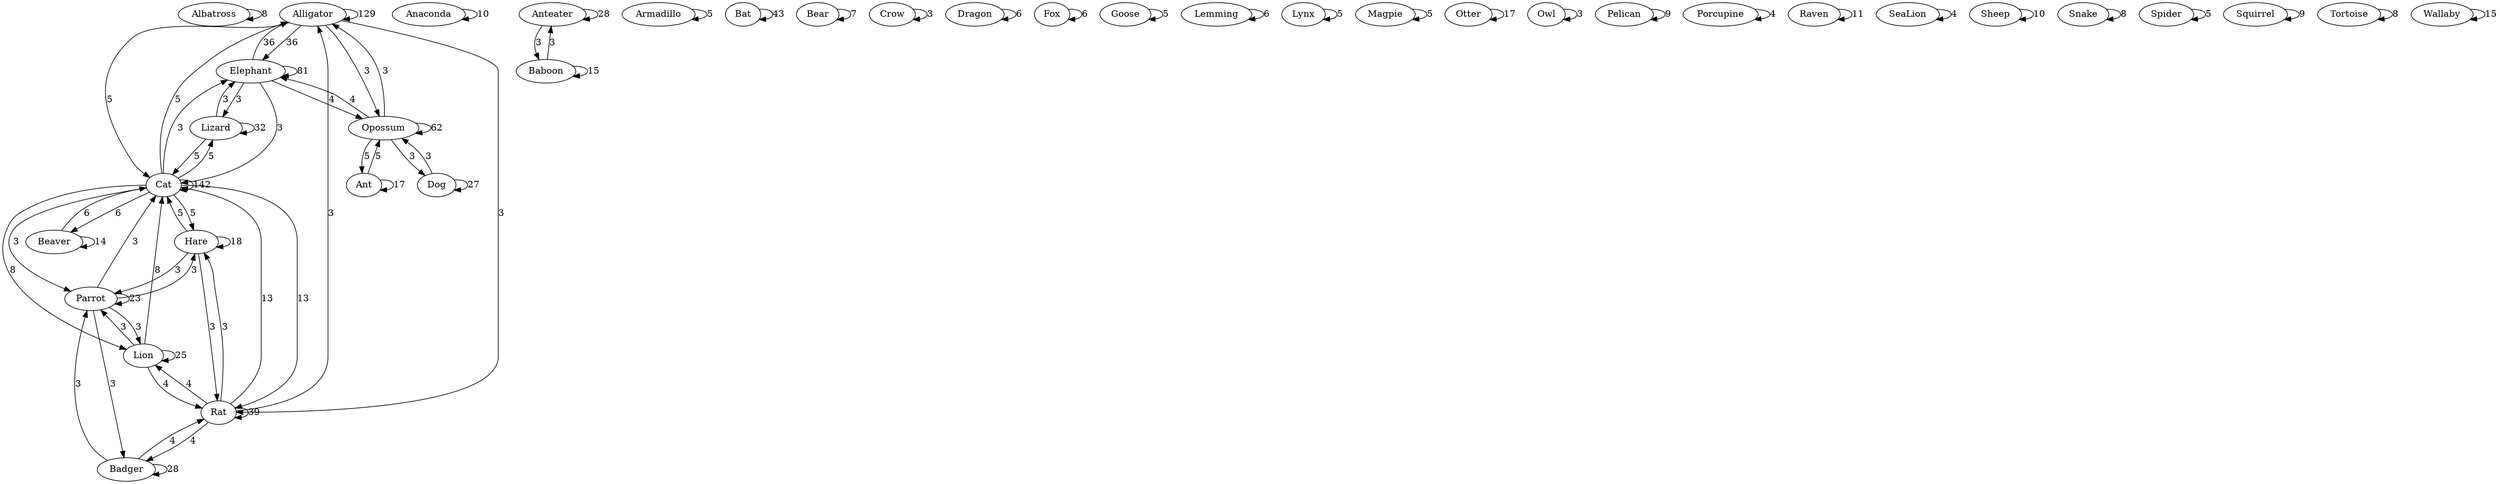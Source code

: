digraph {
dim = 10;
dimen = 10;
rank = same;
model = subset;
clusterrank = local;
overlap = prism;
    Albatross -> Albatross[label="8"];
    Alligator -> Alligator[label="129"];
    Alligator -> Elephant[label="36"];
    Alligator -> Cat[label="5"];
    Alligator -> Rat[label="3"];
    Alligator -> Opossum[label="3"];
    Anaconda -> Anaconda[label="10"];
    Ant -> Ant[label="17"];
    Ant -> Opossum[label="5"];
    Anteater -> Baboon[label="3"];
    Anteater -> Anteater[label="28"];
    Armadillo -> Armadillo[label="5"];
    Baboon -> Baboon[label="15"];
    Baboon -> Anteater[label="3"];
    Badger -> Badger[label="28"];
    Badger -> Parrot[label="3"];
    Badger -> Rat[label="4"];
    Bat -> Bat[label="43"];
    Bear -> Bear[label="7"];
    Beaver -> Beaver[label="14"];
    Beaver -> Cat[label="6"];
    Cat -> Cat[label="142"];
    Cat -> Rat[label="13"];
    Cat -> Parrot[label="3"];
    Cat -> Elephant[label="3"];
    Cat -> Lion[label="8"];
    Cat -> Hare[label="5"];
    Cat -> Beaver[label="6"];
    Cat -> Alligator[label="5"];
    Cat -> Lizard[label="5"];
    Crow -> Crow[label="3"];
    Dog -> Dog[label="27"];
    Dog -> Opossum[label="3"];
    Dragon -> Dragon[label="6"];
    Elephant -> Elephant[label="81"];
    Elephant -> Opossum[label="4"];
    Elephant -> Alligator[label="36"];
    Elephant -> Cat[label="3"];
    Elephant -> Lizard[label="3"];
    Fox -> Fox[label="6"];
    Goose -> Goose[label="5"];
    Hare -> Cat[label="5"];
    Hare -> Hare[label="18"];
    Hare -> Rat[label="3"];
    Hare -> Parrot[label="3"];
    Lemming -> Lemming[label="6"];
    Lion -> Lion[label="25"];
    Lion -> Cat[label="8"];
    Lion -> Rat[label="4"];
    Lion -> Parrot[label="3"];
    Lizard -> Lizard[label="32"];
    Lizard -> Cat[label="5"];
    Lizard -> Elephant[label="3"];
    Lynx -> Lynx[label="5"];
    Magpie -> Magpie[label="5"];
    Opossum -> Opossum[label="62"];
    Opossum -> Dog[label="3"];
    Opossum -> Elephant[label="4"];
    Opossum -> Ant[label="5"];
    Opossum -> Alligator[label="3"];
    Otter -> Otter[label="17"];
    Owl -> Owl[label="3"];
    Parrot -> Parrot[label="23"];
    Parrot -> Cat[label="3"];
    Parrot -> Hare[label="3"];
    Parrot -> Badger[label="3"];
    Parrot -> Lion[label="3"];
    Pelican -> Pelican[label="9"];
    Porcupine -> Porcupine[label="4"];
    Rat -> Rat[label="39"];
    Rat -> Cat[label="13"];
    Rat -> Lion[label="4"];
    Rat -> Hare[label="3"];
    Rat -> Alligator[label="3"];
    Rat -> Badger[label="4"];
    Raven -> Raven[label="11"];
    SeaLion -> SeaLion[label="4"];
    Sheep -> Sheep[label="10"];
    Snake -> Snake[label="8"];
    Spider -> Spider[label="5"];
    Squirrel -> Squirrel[label="9"];
    Tortoise -> Tortoise[label="8"];
    Wallaby -> Wallaby[label="15"];
}
